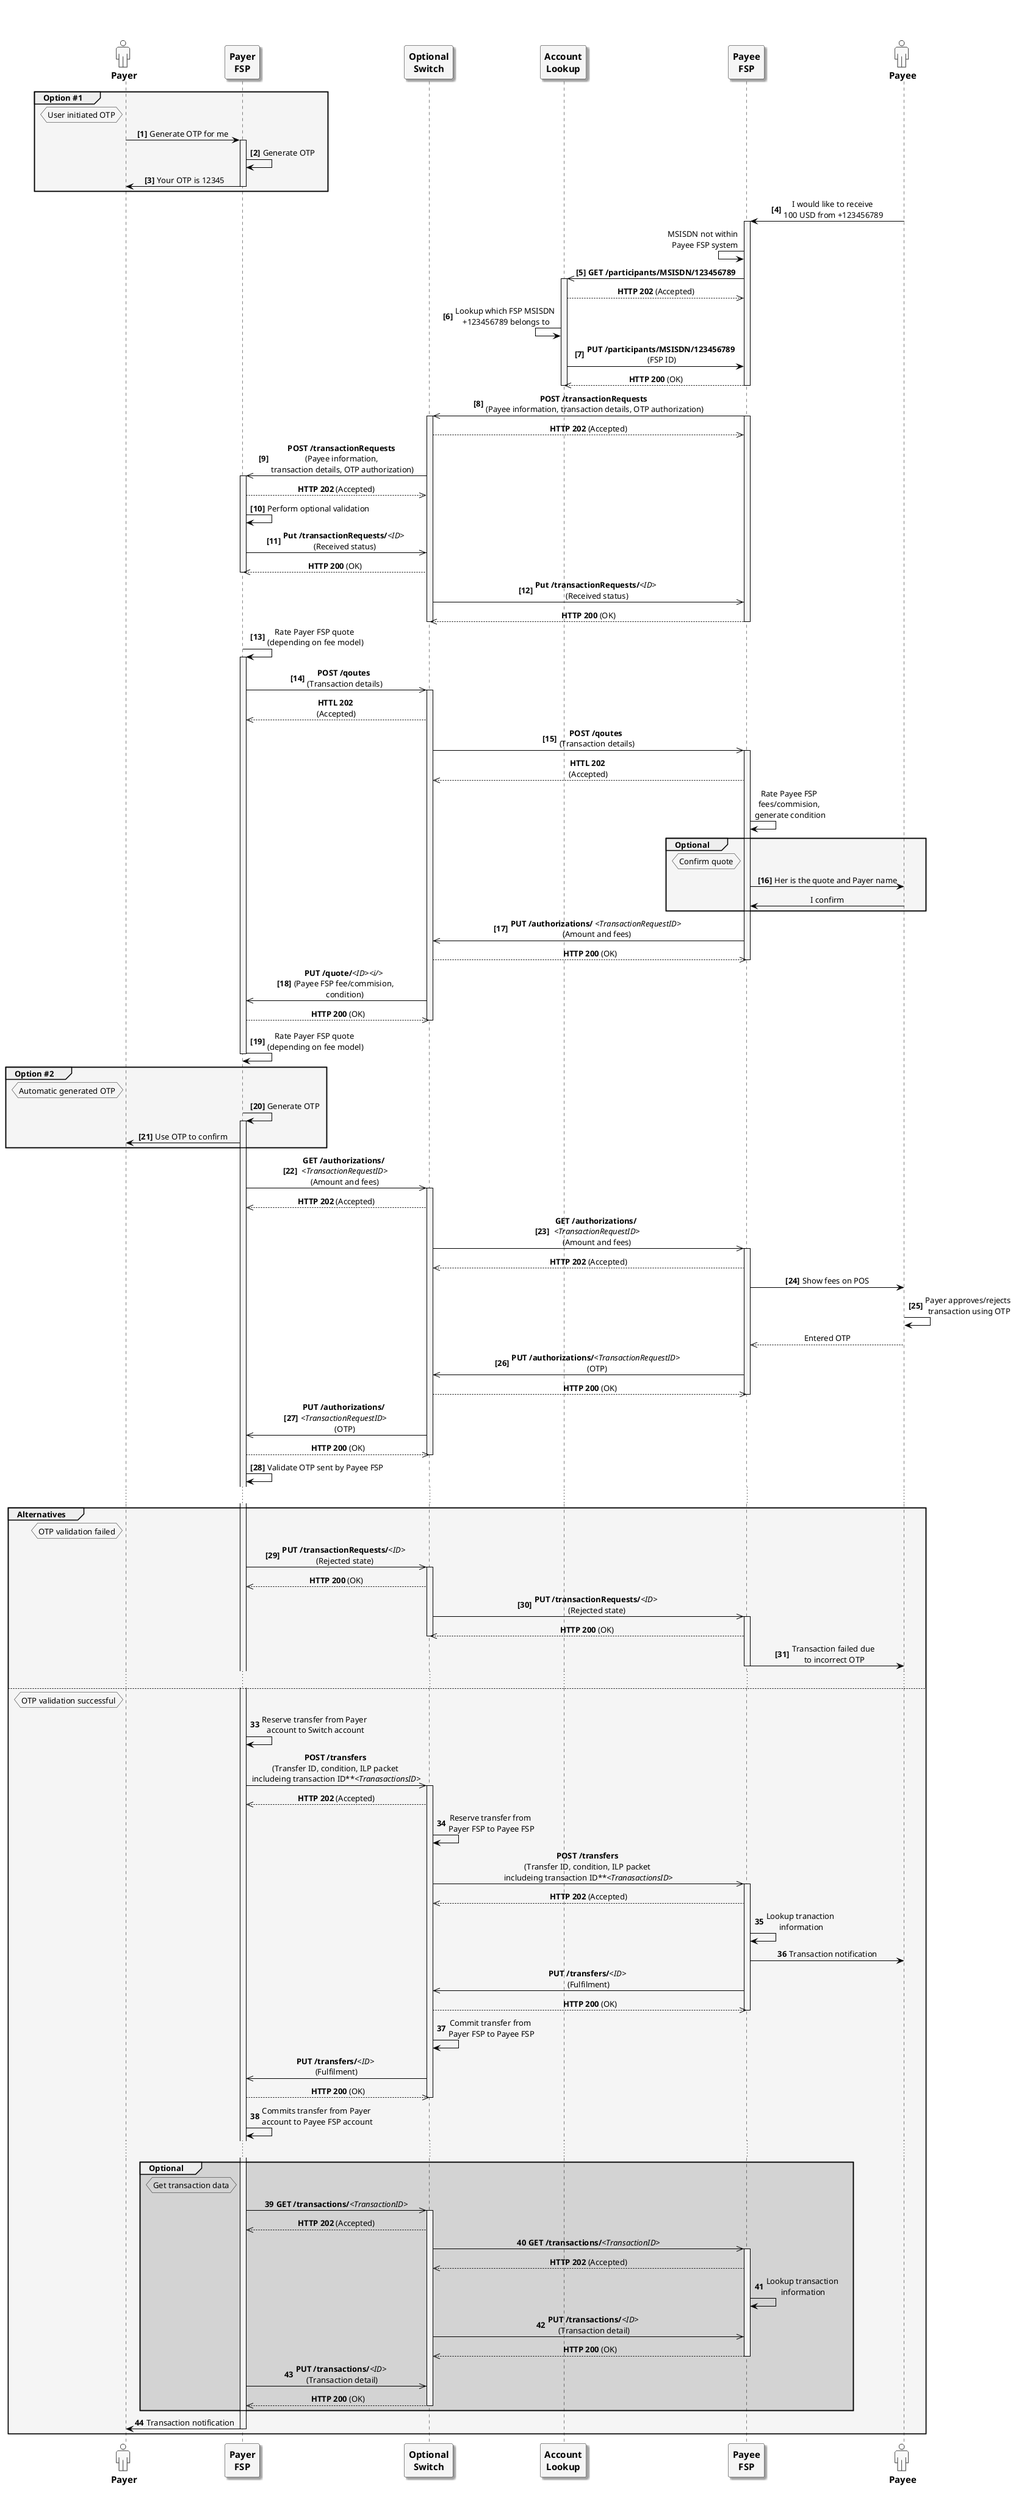 /'*****
License
--------------
Copyright © 2017 Bill & Melinda Gates Foundation
The Mojaloop files are made available by the Bill & Melinda Gates Foundation under the Apache License, Version 2.0 (the "License") and you may not use these files except in compliance with the License. You may obtain a copy of the License at
http://www.apache.org/licenses/LICENSE-2.0
Unless required by applicable law or agreed to in writing, the Mojaloop files are distributed on an "AS IS" BASIS, WITHOUT WARRANTIES OR CONDITIONS OF ANY KIND, either express or implied. See the License for the specific language governing permissions and limitations under the License.
Contributors
--------------
This is the official list of the Mojaloop project contributors for this file.
Names of the original copyright holders (individuals or organizations)
should be listed with a '*' in the first column. People who have
contributed from an organization can be listed under the organization
that actually holds the copyright for their contributions (see the
Gates Foundation organization for an example). Those individuals should have
their names indented and be marked with a '-'. Email address can be added
optionally within square brackets <email>.
* Gates Foundation
- Name Surname <name.surname@gatesfoundation.com>

* Henk Kodde <henk.kodde@modusbox.com>
--------------
******'/

@startuml

' define actor image
sprite $actor [25x48/16] {
    0000000000010000000000000
    0000000006CAC910000000000
    0000000095101292000000000
    0000000651000119000000000
    0000000B10000018400000000
    0000001A10000016600000000
    0000000B10000017510000000
    000000083100001A210000000
    0000000191000176110000000
    000000003A866A61100000000
    0000000000466211100000000
    0003333333334443333310000
    0088888888888888888892000
    0821111111111111111118200
    8311111111111111111111A00
    A111111111111111111111A20
    A111111111111111111111A20
    A111111111111111111111A20
    A111111111111111111111A20
    A111111111111111111111A20
    A111111111111111111111A20
    A111111111111111111111A20
    A111111111111111111111A20
    A111551111111111138111A20
    A111661111111111139111A20
    A211661111111111139111A20
    A211661111111111139111A20
    A211661111161111139111A20
    A2116611111A2111139111A20
    A2116611111A2111139111A20
    A2116611111A2111139111A20
    A7669611111A211113A666B20
    36669611111A211113A666610
    00016611111A2111139111110
    00006611111A2111139100000
    00006611111A2111139100000
    00006611111A2111139100000
    00006611111A2111139100000
    00006611111A2111139100000
    00006611111A2111139100000
    00006611111A2111139100000
    00006611111A2111139100000
    00006611111A2111139100000
    00006611111A2111139100000
    00006966666B7666679100000
    0000266666666666664100000
    0000000111111111111100000
    0000000000000000000000000
}

' declaring skinparam
skinparam sequenceMessageAlign center
skinparam shadowing false
skinparam defaultFontName Arial
skinparam monochrome true
skinparam SequenceLifeLineBackgroundColor WhiteSmoke
skinparam SequenceLifeLineBorderColor Black
skinparam ActorFontStyle Bold
skinparam ActorFontSize 15
skinparam ParticipantFontStyle Bold
skinparam ParticipantFontSize 15
skinparam ParticipantBackgroundColor WhiteSmoke
skinparam ArrowColor Black

skinparam actor {
    Bordercolor none
    Backgroundcolor none
    shadowing false
}

skinparam participant {
    shadowing true
}

' declare title
' Payee Initiated Transaction using OTP pattern using the asynchronous REST binding

' Actor Keys:
' participant - FSP(Payer/Payee) and Switch
' actor - Payer/Payee(s)

' declare actors
actor "<$actor>\nPayer" as Payer
participant "Payer\nFSP" as PayerFSP
participant "Optional\nSwitch" as Switch
participant "Account\nLookup" as ALS
participant "Payee\nFSP" as PayeeFSP
actor "<$actor>\nPayee" as Payee

' start flow
autonumber 1 1 "<b>[0]"
Group #Oldlace Option #1
    hnote left of Payer #Oldlace
        User initiated OTP
    end hnote
    Payer -> PayerFSP: Generate OTP for me
    activate PayerFSP
    PayerFSP -> PayerFSP: Generate OTP
    Payer <- PayerFSP: Your OTP is 12345
    deactivate PayerFSP
end
PayeeFSP <- Payee: I would like to receive \n100 USD from +123456789
activate PayeeFSP
autonumber stop
PayeeFSP <- PayeeFSP: MSISDN not within \n Payee FSP system
autonumber resume
ALS <<- PayeeFSP: **GET /participants/MSISDN/123456789**
activate ALS
autonumber stop
ALS -->> PayeeFSP: **HTTP 202** (Accepted)
autonumber resume
ALS <- ALS: Lookup which FSP MSISDN \n+123456789 belongs to
ALS -> PayeeFSP: **PUT /participants/MSISDN/123456789** \n(FSP ID)
autonumber stop
ALS <<-- PayeeFSP: **HTTP 200** (OK)
deactivate ALS
deactivate PayeeFSP
autonumber resume
Switch <<- PayeeFSP: **POST /transactionRequests** \n(Payee information, transaction details, OTP authorization)
activate PayeeFSP
activate Switch
autonumber stop
Switch -->> PayeeFSP: **HTTP 202** (Accepted)
autonumber resume
PayerFSP <<- Switch: **POST /transactionRequests** \n(Payee information, \ntransaction details, OTP authorization)
activate PayerFSP
autonumber stop
PayerFSP -->> Switch: **HTTP 202** (Accepted)
autonumber resume
PayerFSP -> PayerFSP: Perform optional validation
PayerFSP ->> Switch: **Put /transactionRequests/**<i><ID></i> \n(Received status)
autonumber stop
PayerFSP <<-- Switch: **HTTP 200** (OK)
deactivate PayerFSP
autonumber resume
Switch ->> PayeeFSP: **Put /transactionRequests/**<i><ID></i> \n(Received status)
autonumber stop
Switch <<-- PayeeFSP: **HTTP 200** (OK)
deactivate Switch
deactivate PayeeFSP
autonumber resume
PayerFSP -> PayerFSP: Rate Payer FSP quote \n(depending on fee model)
activate PayerFSP
PayerFSP ->> Switch: **POST /qoutes** \n(Transaction details)
activate Switch
autonumber stop
PayerFSP <<-- Switch: **HTTL 202** \n(Accepted)
autonumber resume
Switch ->> PayeeFSP: **POST /qoutes** \n(Transaction details)
activate PayeeFSP
autonumber stop
Switch <<-- PayeeFSP: **HTTL 202** \n(Accepted)
PayeeFSP -> PayeeFSP: Rate Payee FSP \nfees/commision, \ngenerate condition
Group #Oldlace Optional
    hnote left of PayeeFSP #Oldlace
        Confirm quote
    end hnote
    autonumber resume
    PayeeFSP -> Payee: Her is the quote and Payer name
    autonumber stop
    PayeeFSP <- Payee: I confirm
end
autonumber resume
Switch <<- PayeeFSP: **PUT /authorizations/** <i><TransactionRequestID></i> \n(Amount and fees)
autonumber stop
Switch -->> PayeeFSP: **HTTP 200** (OK)
deactivate PayeeFSP
autonumber resume
PayerFSP <<- Switch: **PUT /quote/**<i><ID><i/> \n(Payee FSP fee/commision, \ncondition)
autonumber stop
PayerFSP -->> Switch: **HTTP 200** (OK)
deactivate Switch
autonumber resume
PayerFSP -> PayerFSP: Rate Payer FSP quote \n(depending on fee model)
deactivate PayerFSP
Group #Oldlace Option #2
    hnote left of Payer #Oldlace
        Automatic generated OTP
    end hnote
    autonumber resume
    PayerFSP -> PayerFSP: Generate OTP
    activate PayerFSP
    Payer <- PayerFSP: Use OTP to confirm
end
PayerFSP ->> Switch: **GET /authorizations/** \n <i><TransactionRequestID></i> \n(Amount and fees)
activate Switch
autonumber stop
PayerFSP <<-- Switch: **HTTP 202** (Accepted)
autonumber resume
Switch ->> PayeeFSP: **GET /authorizations/** \n <i><TransactionRequestID></i> \n(Amount and fees)
activate PayeeFSP
autonumber stop
Switch <<-- PayeeFSP: **HTTP 202** (Accepted)
autonumber resume
PayeeFSP -> Payee: Show fees on POS
Payee -> Payee: Payer approves/rejects \ntransaction using OTP
autonumber stop
PayeeFSP <<-- Payee: Entered OTP
autonumber resume
Switch <<- PayeeFSP: **PUT /authorizations/**<i><TransactionRequestID></i> \n(OTP)
autonumber stop
Switch -->> PayeeFSP: **HTTP 200** (OK)
deactivate PayeeFSP
autonumber resume
PayerFSP <<- Switch: **PUT /authorizations/** \n<i><TransactionRequestID></i> \n(OTP)
autonumber stop
PayerFSP -->> Switch: **HTTP 200** (OK)
deactivate Switch
autonumber resume
PayerFSP -> PayerFSP: Validate OTP sent by Payee FSP
...
'deactivate PayerFSP
Group #Oldlace Alternatives
    hnote left of Payer #Oldlace
        OTP validation failed
    end hnote
    PayerFSP ->> Switch: **PUT /transactionRequests/**<i><ID></i> \n(Rejected state)
'    activate PayerFSP
    activate Switch
    autonumber stop
    PayerFSP <<-- Switch: **HTTP 200** (OK)
    autonumber resume
    Switch ->> PayeeFSP: **PUT /transactionRequests/**<i><ID></i> \n(Rejected state)
    activate PayeeFSP
    autonumber stop
    Switch <<-- PayeeFSP: **HTTP 200** (OK)
    deactivate Switch
    autonumber resume 
    PayeeFSP -> Payee: Transaction failed due \nto incorrect OTP
    deactivate PayeeFSP
    autonumber stop
    ...
else
    hnote left of Payer #Oldlace
        OTP validation successful
    end hnote
    autonumber 33 1
    PayerFSP -> PayerFSP: Reserve transfer from Payer \naccount to Switch account
    autonumber stop
    PayerFSP ->> Switch: **POST /transfers** \n(Transfer ID, condition, ILP packet \nincludeing transaction ID**<i><TranasactionsID></i>
    activate Switch
    PayerFSP <<-- Switch: **HTTP 202** (Accepted)
    autonumber resume
    Switch -> Switch: Reserve transfer from \nPayer FSP to Payee FSP
    autonumber stop
    Switch ->> PayeeFSP: **POST /transfers** \n(Transfer ID, condition, ILP packet \nincludeing transaction ID**<i><TranasactionsID></i>
    activate PayeeFSP
    Switch <<-- PayeeFSP: **HTTP 202** (Accepted)
    autonumber resume
    PayeeFSP -> PayeeFSP: Lookup tranaction \ninformation
    PayeeFSP -> Payee: Transaction notification
    autonumber stop
    Switch <<- PayeeFSP: **PUT /transfers/**<i><ID></i> \n(Fulfilment)
    Switch -->> PayeeFSP: **HTTP 200** (OK)
    deactivate PayeeFSP
    autonumber resume
    Switch -> Switch: Commit transfer from \nPayer FSP to Payee FSP
    autonumber stop
    PayerFSP <<- Switch: **PUT /transfers/**<i><ID></i> \n(Fulfilment)
    PayerFSP -->> Switch: **HTTP 200** (OK)
    deactivate Switch
    autonumber resume
    PayerFSP -> PayerFSP: Commits transfer from Payer \naccount to Payee FSP account
    ...
    Group #Lightgrey Optional
        hnote left of PayerFSP #Lightgrey
            Get transaction data
        end hnote
        PayerFSP ->> Switch: **GET /transactions/**<i><TransactionID></i>
        activate Switch
        autonumber stop
        PayerFSP <<-- Switch: **HTTP 202** (Accepted)
        autonumber resume
        Switch ->> PayeeFSP: **GET /transactions/**<i><TransactionID></i>
        activate PayeeFSP
        autonumber stop
        Switch <<-- PayeeFSP: **HTTP 202** (Accepted)
        autonumber resume
        PayeeFSP -> PayeeFSP: Lookup transaction \ninformation
        autonumber resume
        Switch ->> PayeeFSP: **PUT /transactions/**<i><ID></i> \n(Transaction detail)
        autonumber stop
        Switch <<-- PayeeFSP: **HTTP 200** (OK)
        deactivate PayeeFSP
        autonumber resume
        PayerFSP ->> Switch: **PUT /transactions/**<i><ID></i> \n(Transaction detail)
        autonumber stop
        PayerFSP <<-- Switch: **HTTP 200** (OK)
        deactivate Switch
    end
    autonumber resume
    Payer <- PayerFSP: Transaction notification
    deactivate PayerFSP
end

@enduml
